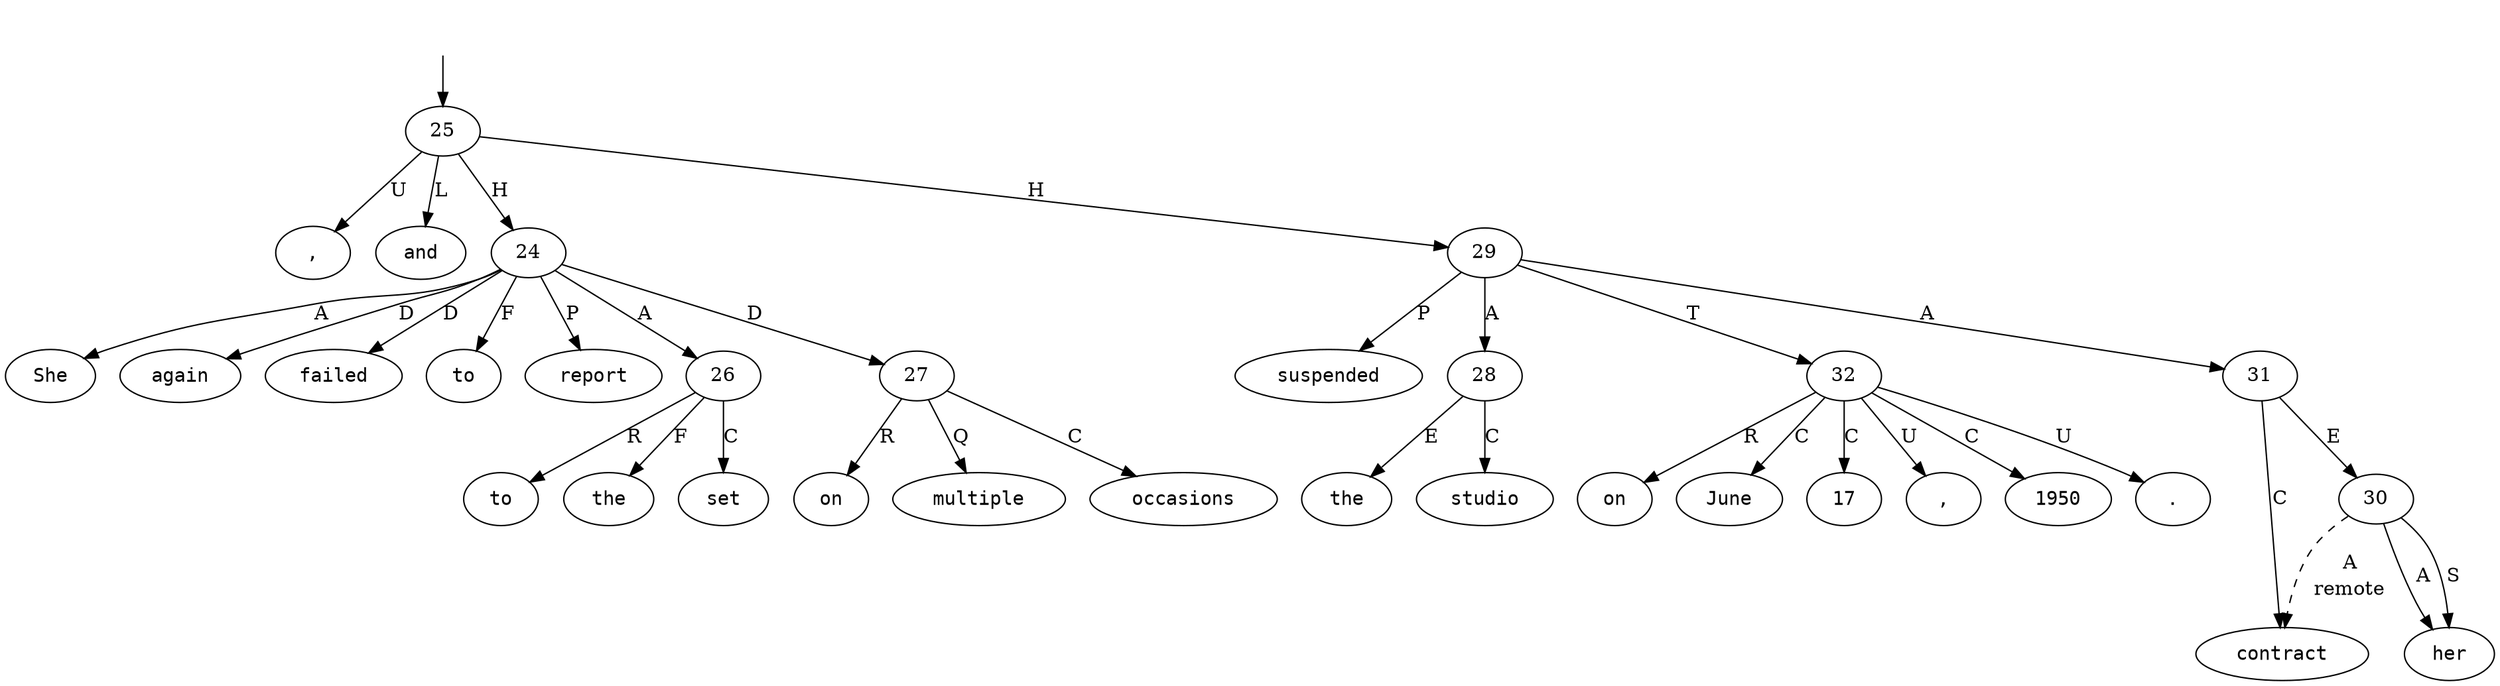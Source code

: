 digraph "527007" {
  top [ style=invis ];
  top -> 25;
  0 [ shape=oval, label=<<table align="center" border="0" cellspacing="0"><tr><td colspan="2"><font face="Courier">She</font></td></tr></table>> ];
  1 [ shape=oval, label=<<table align="center" border="0" cellspacing="0"><tr><td colspan="2"><font face="Courier">again</font></td></tr></table>> ];
  2 [ shape=oval, label=<<table align="center" border="0" cellspacing="0"><tr><td colspan="2"><font face="Courier">failed</font></td></tr></table>> ];
  3 [ shape=oval, label=<<table align="center" border="0" cellspacing="0"><tr><td colspan="2"><font face="Courier">to</font></td></tr></table>> ];
  4 [ shape=oval, label=<<table align="center" border="0" cellspacing="0"><tr><td colspan="2"><font face="Courier">report</font></td></tr></table>> ];
  5 [ shape=oval, label=<<table align="center" border="0" cellspacing="0"><tr><td colspan="2"><font face="Courier">to</font></td></tr></table>> ];
  6 [ shape=oval, label=<<table align="center" border="0" cellspacing="0"><tr><td colspan="2"><font face="Courier">the</font></td></tr></table>> ];
  7 [ shape=oval, label=<<table align="center" border="0" cellspacing="0"><tr><td colspan="2"><font face="Courier">set</font></td></tr></table>> ];
  8 [ shape=oval, label=<<table align="center" border="0" cellspacing="0"><tr><td colspan="2"><font face="Courier">on</font></td></tr></table>> ];
  9 [ shape=oval, label=<<table align="center" border="0" cellspacing="0"><tr><td colspan="2"><font face="Courier">multiple</font></td></tr></table>> ];
  10 [ shape=oval, label=<<table align="center" border="0" cellspacing="0"><tr><td colspan="2"><font face="Courier">occasions</font></td></tr></table>> ];
  11 [ shape=oval, label=<<table align="center" border="0" cellspacing="0"><tr><td colspan="2"><font face="Courier">,</font></td></tr></table>> ];
  12 [ shape=oval, label=<<table align="center" border="0" cellspacing="0"><tr><td colspan="2"><font face="Courier">and</font></td></tr></table>> ];
  13 [ shape=oval, label=<<table align="center" border="0" cellspacing="0"><tr><td colspan="2"><font face="Courier">the</font></td></tr></table>> ];
  14 [ shape=oval, label=<<table align="center" border="0" cellspacing="0"><tr><td colspan="2"><font face="Courier">studio</font></td></tr></table>> ];
  15 [ shape=oval, label=<<table align="center" border="0" cellspacing="0"><tr><td colspan="2"><font face="Courier">suspended</font></td></tr></table>> ];
  16 [ shape=oval, label=<<table align="center" border="0" cellspacing="0"><tr><td colspan="2"><font face="Courier">her</font></td></tr></table>> ];
  17 [ shape=oval, label=<<table align="center" border="0" cellspacing="0"><tr><td colspan="2"><font face="Courier">contract</font></td></tr></table>> ];
  18 [ shape=oval, label=<<table align="center" border="0" cellspacing="0"><tr><td colspan="2"><font face="Courier">on</font></td></tr></table>> ];
  19 [ shape=oval, label=<<table align="center" border="0" cellspacing="0"><tr><td colspan="2"><font face="Courier">June</font></td></tr></table>> ];
  20 [ shape=oval, label=<<table align="center" border="0" cellspacing="0"><tr><td colspan="2"><font face="Courier">17</font></td></tr></table>> ];
  21 [ shape=oval, label=<<table align="center" border="0" cellspacing="0"><tr><td colspan="2"><font face="Courier">,</font></td></tr></table>> ];
  22 [ shape=oval, label=<<table align="center" border="0" cellspacing="0"><tr><td colspan="2"><font face="Courier">1950</font></td></tr></table>> ];
  23 [ shape=oval, label=<<table align="center" border="0" cellspacing="0"><tr><td colspan="2"><font face="Courier">.</font></td></tr></table>> ];
  24 -> 3 [ label="F" ];
  24 -> 0 [ label="A" ];
  24 -> 26 [ label="A" ];
  24 -> 27 [ label="D" ];
  24 -> 1 [ label="D" ];
  24 -> 4 [ label="P" ];
  24 -> 2 [ label="D" ];
  25 -> 24 [ label="H" ];
  25 -> 11 [ label="U" ];
  25 -> 29 [ label="H" ];
  25 -> 12 [ label="L" ];
  26 -> 6 [ label="F" ];
  26 -> 5 [ label="R" ];
  26 -> 7 [ label="C" ];
  27 -> 10 [ label="C" ];
  27 -> 8 [ label="R" ];
  27 -> 9 [ label="Q" ];
  28 -> 13 [ label="E" ];
  28 -> 14 [ label="C" ];
  29 -> 15 [ label="P" ];
  29 -> 32 [ label="T" ];
  29 -> 31 [ label="A" ];
  29 -> 28 [ label="A" ];
  30 -> 17 [ label=<<table align="center" border="0" cellspacing="0"><tr><td colspan="1">A</td></tr><tr><td>remote</td></tr></table>>, style=dashed ];
  30 -> 16 [ label="A" ];
  30 -> 16 [ label="S" ];
  31 -> 30 [ label="E" ];
  31 -> 17 [ label="C" ];
  32 -> 18 [ label="R" ];
  32 -> 19 [ label="C" ];
  32 -> 21 [ label="U" ];
  32 -> 23 [ label="U" ];
  32 -> 20 [ label="C" ];
  32 -> 22 [ label="C" ];
}


